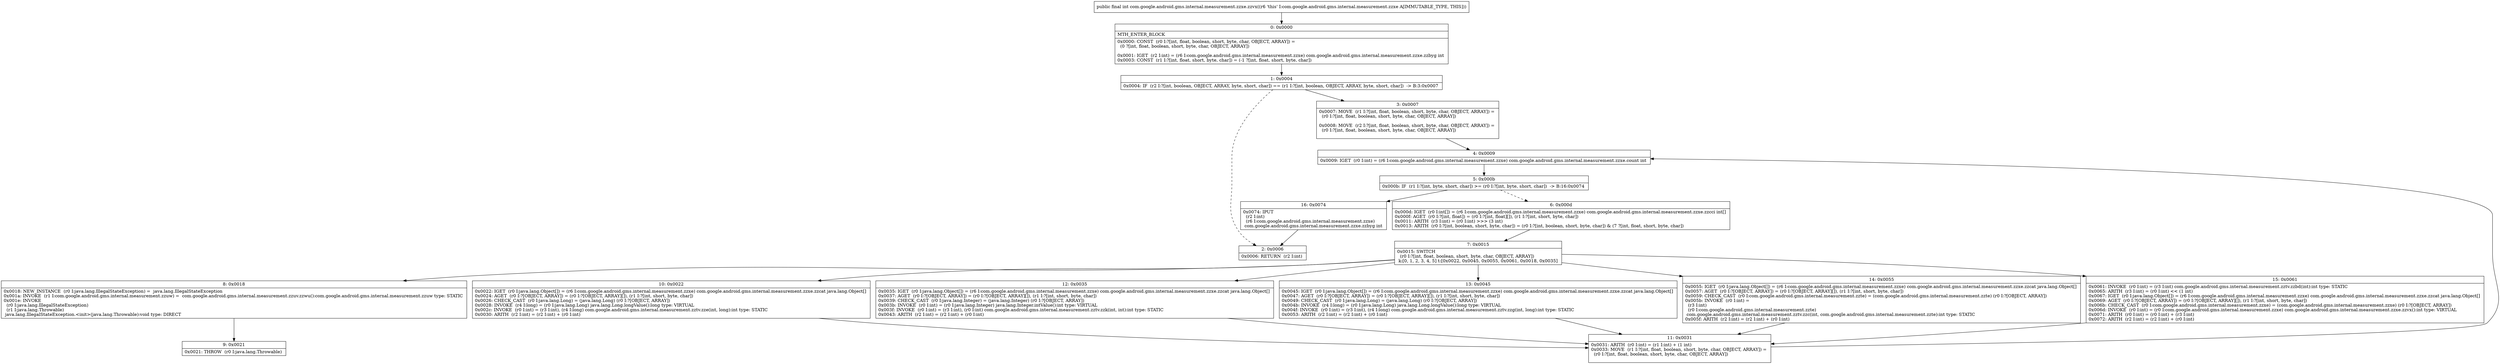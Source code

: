 digraph "CFG forcom.google.android.gms.internal.measurement.zzxe.zzvx()I" {
Node_0 [shape=record,label="{0\:\ 0x0000|MTH_ENTER_BLOCK\l|0x0000: CONST  (r0 I:?[int, float, boolean, short, byte, char, OBJECT, ARRAY]) = \l  (0 ?[int, float, boolean, short, byte, char, OBJECT, ARRAY])\l \l0x0001: IGET  (r2 I:int) = (r6 I:com.google.android.gms.internal.measurement.zzxe) com.google.android.gms.internal.measurement.zzxe.zzbyg int \l0x0003: CONST  (r1 I:?[int, float, short, byte, char]) = (\-1 ?[int, float, short, byte, char]) \l}"];
Node_1 [shape=record,label="{1\:\ 0x0004|0x0004: IF  (r2 I:?[int, boolean, OBJECT, ARRAY, byte, short, char]) == (r1 I:?[int, boolean, OBJECT, ARRAY, byte, short, char])  \-\> B:3:0x0007 \l}"];
Node_2 [shape=record,label="{2\:\ 0x0006|0x0006: RETURN  (r2 I:int) \l}"];
Node_3 [shape=record,label="{3\:\ 0x0007|0x0007: MOVE  (r1 I:?[int, float, boolean, short, byte, char, OBJECT, ARRAY]) = \l  (r0 I:?[int, float, boolean, short, byte, char, OBJECT, ARRAY])\l \l0x0008: MOVE  (r2 I:?[int, float, boolean, short, byte, char, OBJECT, ARRAY]) = \l  (r0 I:?[int, float, boolean, short, byte, char, OBJECT, ARRAY])\l \l}"];
Node_4 [shape=record,label="{4\:\ 0x0009|0x0009: IGET  (r0 I:int) = (r6 I:com.google.android.gms.internal.measurement.zzxe) com.google.android.gms.internal.measurement.zzxe.count int \l}"];
Node_5 [shape=record,label="{5\:\ 0x000b|0x000b: IF  (r1 I:?[int, byte, short, char]) \>= (r0 I:?[int, byte, short, char])  \-\> B:16:0x0074 \l}"];
Node_6 [shape=record,label="{6\:\ 0x000d|0x000d: IGET  (r0 I:int[]) = (r6 I:com.google.android.gms.internal.measurement.zzxe) com.google.android.gms.internal.measurement.zzxe.zzcci int[] \l0x000f: AGET  (r0 I:?[int, float]) = (r0 I:?[int, float][]), (r1 I:?[int, short, byte, char]) \l0x0011: ARITH  (r3 I:int) = (r0 I:int) \>\>\> (3 int) \l0x0013: ARITH  (r0 I:?[int, boolean, short, byte, char]) = (r0 I:?[int, boolean, short, byte, char]) & (7 ?[int, float, short, byte, char]) \l}"];
Node_7 [shape=record,label="{7\:\ 0x0015|0x0015: SWITCH  \l  (r0 I:?[int, float, boolean, short, byte, char, OBJECT, ARRAY])\l k:[0, 1, 2, 3, 4, 5] t:[0x0022, 0x0045, 0x0055, 0x0061, 0x0018, 0x0035] \l}"];
Node_8 [shape=record,label="{8\:\ 0x0018|0x0018: NEW_INSTANCE  (r0 I:java.lang.IllegalStateException) =  java.lang.IllegalStateException \l0x001a: INVOKE  (r1 I:com.google.android.gms.internal.measurement.zzuw) =  com.google.android.gms.internal.measurement.zzuv.zzwu():com.google.android.gms.internal.measurement.zzuw type: STATIC \l0x001e: INVOKE  \l  (r0 I:java.lang.IllegalStateException)\l  (r1 I:java.lang.Throwable)\l java.lang.IllegalStateException.\<init\>(java.lang.Throwable):void type: DIRECT \l}"];
Node_9 [shape=record,label="{9\:\ 0x0021|0x0021: THROW  (r0 I:java.lang.Throwable) \l}"];
Node_10 [shape=record,label="{10\:\ 0x0022|0x0022: IGET  (r0 I:java.lang.Object[]) = (r6 I:com.google.android.gms.internal.measurement.zzxe) com.google.android.gms.internal.measurement.zzxe.zzcat java.lang.Object[] \l0x0024: AGET  (r0 I:?[OBJECT, ARRAY]) = (r0 I:?[OBJECT, ARRAY][]), (r1 I:?[int, short, byte, char]) \l0x0026: CHECK_CAST  (r0 I:java.lang.Long) = (java.lang.Long) (r0 I:?[OBJECT, ARRAY]) \l0x0028: INVOKE  (r4 I:long) = (r0 I:java.lang.Long) java.lang.Long.longValue():long type: VIRTUAL \l0x002c: INVOKE  (r0 I:int) = (r3 I:int), (r4 I:long) com.google.android.gms.internal.measurement.zztv.zze(int, long):int type: STATIC \l0x0030: ARITH  (r2 I:int) = (r2 I:int) + (r0 I:int) \l}"];
Node_11 [shape=record,label="{11\:\ 0x0031|0x0031: ARITH  (r0 I:int) = (r1 I:int) + (1 int) \l0x0033: MOVE  (r1 I:?[int, float, boolean, short, byte, char, OBJECT, ARRAY]) = \l  (r0 I:?[int, float, boolean, short, byte, char, OBJECT, ARRAY])\l \l}"];
Node_12 [shape=record,label="{12\:\ 0x0035|0x0035: IGET  (r0 I:java.lang.Object[]) = (r6 I:com.google.android.gms.internal.measurement.zzxe) com.google.android.gms.internal.measurement.zzxe.zzcat java.lang.Object[] \l0x0037: AGET  (r0 I:?[OBJECT, ARRAY]) = (r0 I:?[OBJECT, ARRAY][]), (r1 I:?[int, short, byte, char]) \l0x0039: CHECK_CAST  (r0 I:java.lang.Integer) = (java.lang.Integer) (r0 I:?[OBJECT, ARRAY]) \l0x003b: INVOKE  (r0 I:int) = (r0 I:java.lang.Integer) java.lang.Integer.intValue():int type: VIRTUAL \l0x003f: INVOKE  (r0 I:int) = (r3 I:int), (r0 I:int) com.google.android.gms.internal.measurement.zztv.zzk(int, int):int type: STATIC \l0x0043: ARITH  (r2 I:int) = (r2 I:int) + (r0 I:int) \l}"];
Node_13 [shape=record,label="{13\:\ 0x0045|0x0045: IGET  (r0 I:java.lang.Object[]) = (r6 I:com.google.android.gms.internal.measurement.zzxe) com.google.android.gms.internal.measurement.zzxe.zzcat java.lang.Object[] \l0x0047: AGET  (r0 I:?[OBJECT, ARRAY]) = (r0 I:?[OBJECT, ARRAY][]), (r1 I:?[int, short, byte, char]) \l0x0049: CHECK_CAST  (r0 I:java.lang.Long) = (java.lang.Long) (r0 I:?[OBJECT, ARRAY]) \l0x004b: INVOKE  (r4 I:long) = (r0 I:java.lang.Long) java.lang.Long.longValue():long type: VIRTUAL \l0x004f: INVOKE  (r0 I:int) = (r3 I:int), (r4 I:long) com.google.android.gms.internal.measurement.zztv.zzg(int, long):int type: STATIC \l0x0053: ARITH  (r2 I:int) = (r2 I:int) + (r0 I:int) \l}"];
Node_14 [shape=record,label="{14\:\ 0x0055|0x0055: IGET  (r0 I:java.lang.Object[]) = (r6 I:com.google.android.gms.internal.measurement.zzxe) com.google.android.gms.internal.measurement.zzxe.zzcat java.lang.Object[] \l0x0057: AGET  (r0 I:?[OBJECT, ARRAY]) = (r0 I:?[OBJECT, ARRAY][]), (r1 I:?[int, short, byte, char]) \l0x0059: CHECK_CAST  (r0 I:com.google.android.gms.internal.measurement.zzte) = (com.google.android.gms.internal.measurement.zzte) (r0 I:?[OBJECT, ARRAY]) \l0x005b: INVOKE  (r0 I:int) = \l  (r3 I:int)\l  (r0 I:com.google.android.gms.internal.measurement.zzte)\l com.google.android.gms.internal.measurement.zztv.zzc(int, com.google.android.gms.internal.measurement.zzte):int type: STATIC \l0x005f: ARITH  (r2 I:int) = (r2 I:int) + (r0 I:int) \l}"];
Node_15 [shape=record,label="{15\:\ 0x0061|0x0061: INVOKE  (r0 I:int) = (r3 I:int) com.google.android.gms.internal.measurement.zztv.zzbd(int):int type: STATIC \l0x0065: ARITH  (r3 I:int) = (r0 I:int) \<\< (1 int) \l0x0067: IGET  (r0 I:java.lang.Object[]) = (r6 I:com.google.android.gms.internal.measurement.zzxe) com.google.android.gms.internal.measurement.zzxe.zzcat java.lang.Object[] \l0x0069: AGET  (r0 I:?[OBJECT, ARRAY]) = (r0 I:?[OBJECT, ARRAY][]), (r1 I:?[int, short, byte, char]) \l0x006b: CHECK_CAST  (r0 I:com.google.android.gms.internal.measurement.zzxe) = (com.google.android.gms.internal.measurement.zzxe) (r0 I:?[OBJECT, ARRAY]) \l0x006d: INVOKE  (r0 I:int) = (r0 I:com.google.android.gms.internal.measurement.zzxe) com.google.android.gms.internal.measurement.zzxe.zzvx():int type: VIRTUAL \l0x0071: ARITH  (r0 I:int) = (r0 I:int) + (r3 I:int) \l0x0072: ARITH  (r2 I:int) = (r2 I:int) + (r0 I:int) \l}"];
Node_16 [shape=record,label="{16\:\ 0x0074|0x0074: IPUT  \l  (r2 I:int)\l  (r6 I:com.google.android.gms.internal.measurement.zzxe)\l com.google.android.gms.internal.measurement.zzxe.zzbyg int \l}"];
MethodNode[shape=record,label="{public final int com.google.android.gms.internal.measurement.zzxe.zzvx((r6 'this' I:com.google.android.gms.internal.measurement.zzxe A[IMMUTABLE_TYPE, THIS])) }"];
MethodNode -> Node_0;
Node_0 -> Node_1;
Node_1 -> Node_2[style=dashed];
Node_1 -> Node_3;
Node_3 -> Node_4;
Node_4 -> Node_5;
Node_5 -> Node_6[style=dashed];
Node_5 -> Node_16;
Node_6 -> Node_7;
Node_7 -> Node_8;
Node_7 -> Node_10;
Node_7 -> Node_12;
Node_7 -> Node_13;
Node_7 -> Node_14;
Node_7 -> Node_15;
Node_8 -> Node_9;
Node_10 -> Node_11;
Node_11 -> Node_4;
Node_12 -> Node_11;
Node_13 -> Node_11;
Node_14 -> Node_11;
Node_15 -> Node_11;
Node_16 -> Node_2;
}

